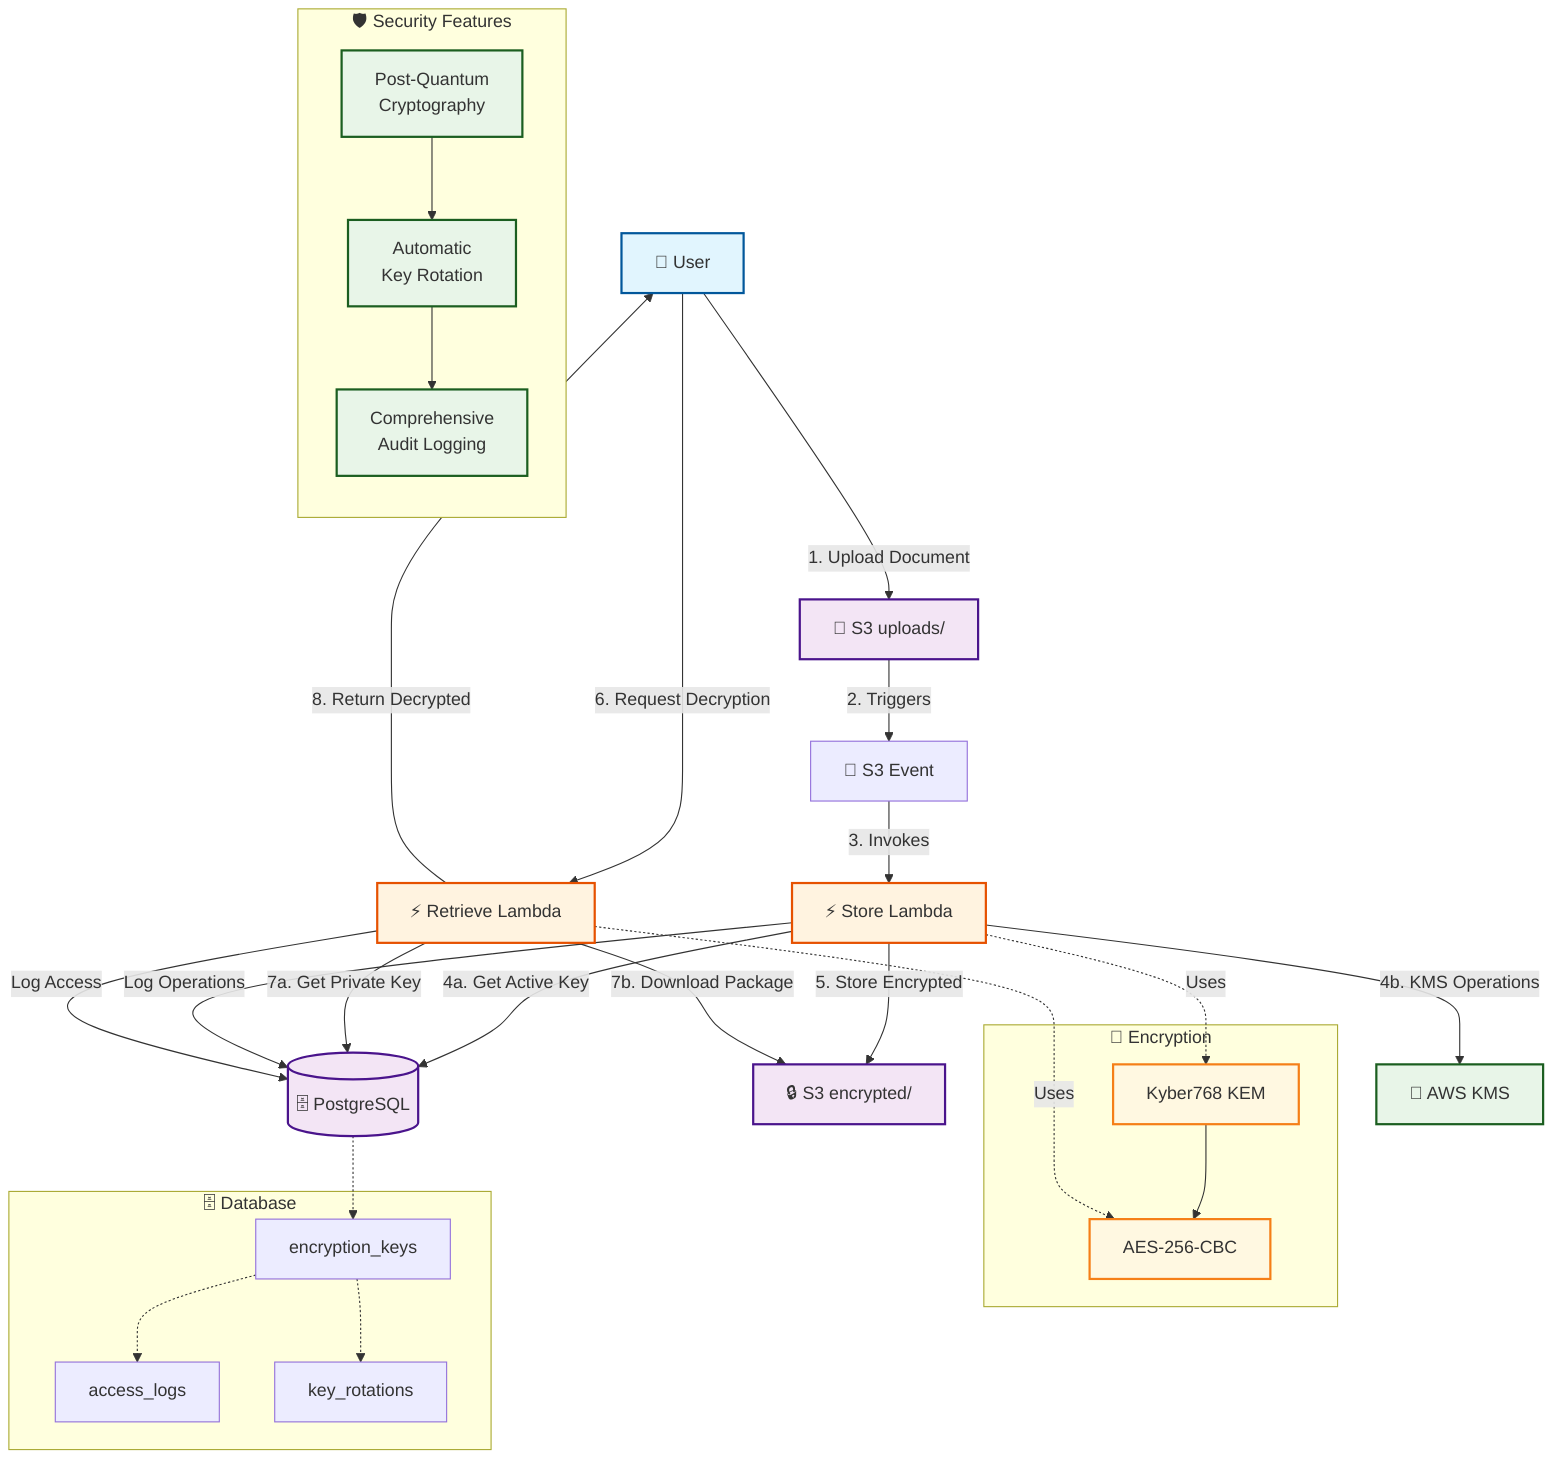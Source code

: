 graph TB
    %% External Components
    User[👤 User]
    S3Upload[📁 S3 uploads/]
    S3Encrypted[🔒 S3 encrypted/]

    %% Core Services
    StoreL[⚡ Store Lambda]
    RetrieveL[⚡ Retrieve Lambda]
    DB[(🗄️ PostgreSQL)]
    KMS[🔑 AWS KMS]

    %% Event Flow
    S3Event[📨 S3 Event]
    
    %% User Interactions
    User -->|1. Upload Document| S3Upload
    User -->|6. Request Decryption| RetrieveL
    
    %% Automatic Encryption Flow
    S3Upload -->|2. Triggers| S3Event
    S3Event -->|3. Invokes| StoreL
    StoreL -->|4a. Get Active Key| DB
    StoreL -->|4b. KMS Operations| KMS
    StoreL -->|5. Store Encrypted| S3Encrypted
    
    %% Decryption Flow
    RetrieveL -->|7a. Get Private Key| DB
    RetrieveL -->|7b. Download Package| S3Encrypted
    RetrieveL -->|8. Return Decrypted| User
    
    %% Database Operations
    StoreL -->|Log Operations| DB
    RetrieveL -->|Log Access| DB
    
    %% Algorithm Details
    subgraph "🔐 Encryption"
        direction TB
        Kyber[Kyber768 KEM]
        AES[AES-256-CBC]
        Kyber --> AES
    end
    
    StoreL -.->|Uses| Kyber
    RetrieveL -.->|Uses| AES
    
    %% Database Schema
    subgraph "🗄️ Database"
        direction TB
        EncKeys[encryption_keys]
        AccessLogs[access_logs]
        KeyRotations[key_rotations]

        EncKeys -.-> AccessLogs
        EncKeys -.-> KeyRotations
    end
    
    DB -.-> EncKeys
    
    %% Security Features
    subgraph "🛡️ Security Features"
        direction TB
        PQC[Post-Quantum<br/>Cryptography]
        KeyRot[Automatic<br/>Key Rotation]
        Audit[Comprehensive<br/>Audit Logging]
        
        PQC --> KeyRot
        KeyRot --> Audit
    end
    
    %% Styling
    classDef userClass fill:#e1f5fe,stroke:#01579b,stroke-width:2px
    classDef lambdaClass fill:#fff3e0,stroke:#e65100,stroke-width:2px
    classDef storageClass fill:#f3e5f5,stroke:#4a148c,stroke-width:2px
    classDef securityClass fill:#e8f5e8,stroke:#1b5e20,stroke-width:2px
    classDef algorithmClass fill:#fff8e1,stroke:#f57f17,stroke-width:2px
    
    class User userClass
    class StoreL,RetrieveL lambdaClass
    class S3Upload,S3Encrypted,DB storageClass
    class KMS,PQC,KeyRot,Audit securityClass
    class Kyber,AES algorithmClass